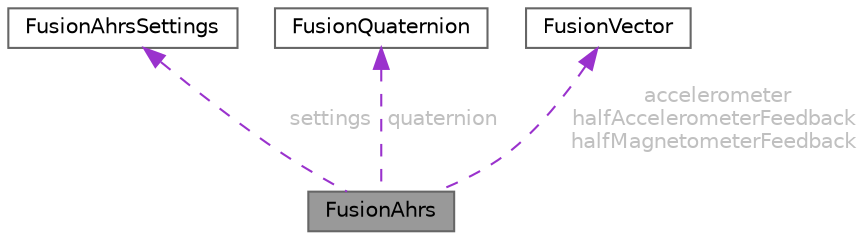 digraph "FusionAhrs"
{
 // LATEX_PDF_SIZE
  bgcolor="transparent";
  edge [fontname=Helvetica,fontsize=10,labelfontname=Helvetica,labelfontsize=10];
  node [fontname=Helvetica,fontsize=10,shape=box,height=0.2,width=0.4];
  Node1 [id="Node000001",label="FusionAhrs",height=0.2,width=0.4,color="gray40", fillcolor="grey60", style="filled", fontcolor="black",tooltip="AHRS algorithm structure. Structure members are used internally and must not be accessed by the appli..."];
  Node2 -> Node1 [id="edge1_Node000001_Node000002",dir="back",color="darkorchid3",style="dashed",tooltip=" ",label=" settings",fontcolor="grey" ];
  Node2 [id="Node000002",label="FusionAhrsSettings",height=0.2,width=0.4,color="gray40", fillcolor="white", style="filled",URL="$struct_fusion_ahrs_settings.html",tooltip="AHRS algorithm settings."];
  Node3 -> Node1 [id="edge2_Node000001_Node000003",dir="back",color="darkorchid3",style="dashed",tooltip=" ",label=" quaternion",fontcolor="grey" ];
  Node3 [id="Node000003",label="FusionQuaternion",height=0.2,width=0.4,color="gray40", fillcolor="white", style="filled",URL="$union_fusion_quaternion.html",tooltip="Quaternion."];
  Node4 -> Node1 [id="edge3_Node000001_Node000004",dir="back",color="darkorchid3",style="dashed",tooltip=" ",label=" accelerometer\nhalfAccelerometerFeedback\nhalfMagnetometerFeedback",fontcolor="grey" ];
  Node4 [id="Node000004",label="FusionVector",height=0.2,width=0.4,color="gray40", fillcolor="white", style="filled",URL="$union_fusion_vector.html",tooltip="3D vector."];
}
